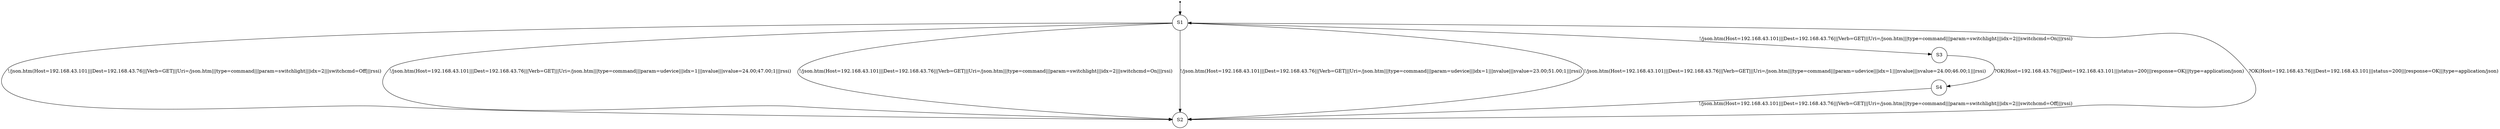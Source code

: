 digraph LTS {
S00[shape=point]
S1[label=S1,shape=circle];
S2[label=S2,shape=circle];
S3[label=S3,shape=circle];
S4[label=S4,shape=circle];
S00 -> S1
S1 -> S2[label ="!/json.htm(Host=192.168.43.101|||Dest=192.168.43.76|||Verb=GET|||Uri=/json.htm|||type=command|||param=switchlight|||idx=2|||switchcmd=Off|||rssi)"];
S1 -> S2[label ="!/json.htm(Host=192.168.43.101|||Dest=192.168.43.76|||Verb=GET|||Uri=/json.htm|||type=command|||param=udevice|||idx=1|||nvalue|||svalue=24.00;47.00;1|||rssi)"];
S1 -> S2[label ="!/json.htm(Host=192.168.43.101|||Dest=192.168.43.76|||Verb=GET|||Uri=/json.htm|||type=command|||param=switchlight|||idx=2|||switchcmd=On|||rssi)"];
S1 -> S2[label ="!/json.htm(Host=192.168.43.101|||Dest=192.168.43.76|||Verb=GET|||Uri=/json.htm|||type=command|||param=udevice|||idx=1|||nvalue|||svalue=23.00;51.00;1|||rssi)"];
S1 -> S2[label ="!/json.htm(Host=192.168.43.101|||Dest=192.168.43.76|||Verb=GET|||Uri=/json.htm|||type=command|||param=udevice|||idx=1|||nvalue|||svalue=24.00;46.00;1|||rssi)"];
S1 -> S3[label ="!/json.htm(Host=192.168.43.101|||Dest=192.168.43.76|||Verb=GET|||Uri=/json.htm|||type=command|||param=switchlight|||idx=2|||switchcmd=On|||rssi)"];
S2 -> S1[label ="?OK(Host=192.168.43.76|||Dest=192.168.43.101|||status=200|||response=OK|||type=application/json)"];
S3 -> S4[label ="?OK(Host=192.168.43.76|||Dest=192.168.43.101|||status=200|||response=OK|||type=application/json)"];
S4 -> S2[label ="!/json.htm(Host=192.168.43.101|||Dest=192.168.43.76|||Verb=GET|||Uri=/json.htm|||type=command|||param=switchlight|||idx=2|||switchcmd=Off|||rssi)"];
}
